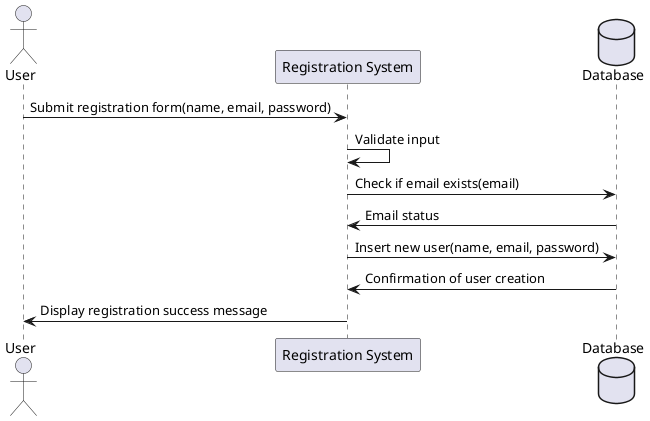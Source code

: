 @startuml
actor User
participant "Registration System" as RegSys
database "Database" as DB

User -> RegSys : Submit registration form(name, email, password)
RegSys -> RegSys : Validate input
RegSys -> DB : Check if email exists(email)
DB -> RegSys : Email status
RegSys -> DB : Insert new user(name, email, password)
DB -> RegSys : Confirmation of user creation
RegSys -> User : Display registration success message
@enduml